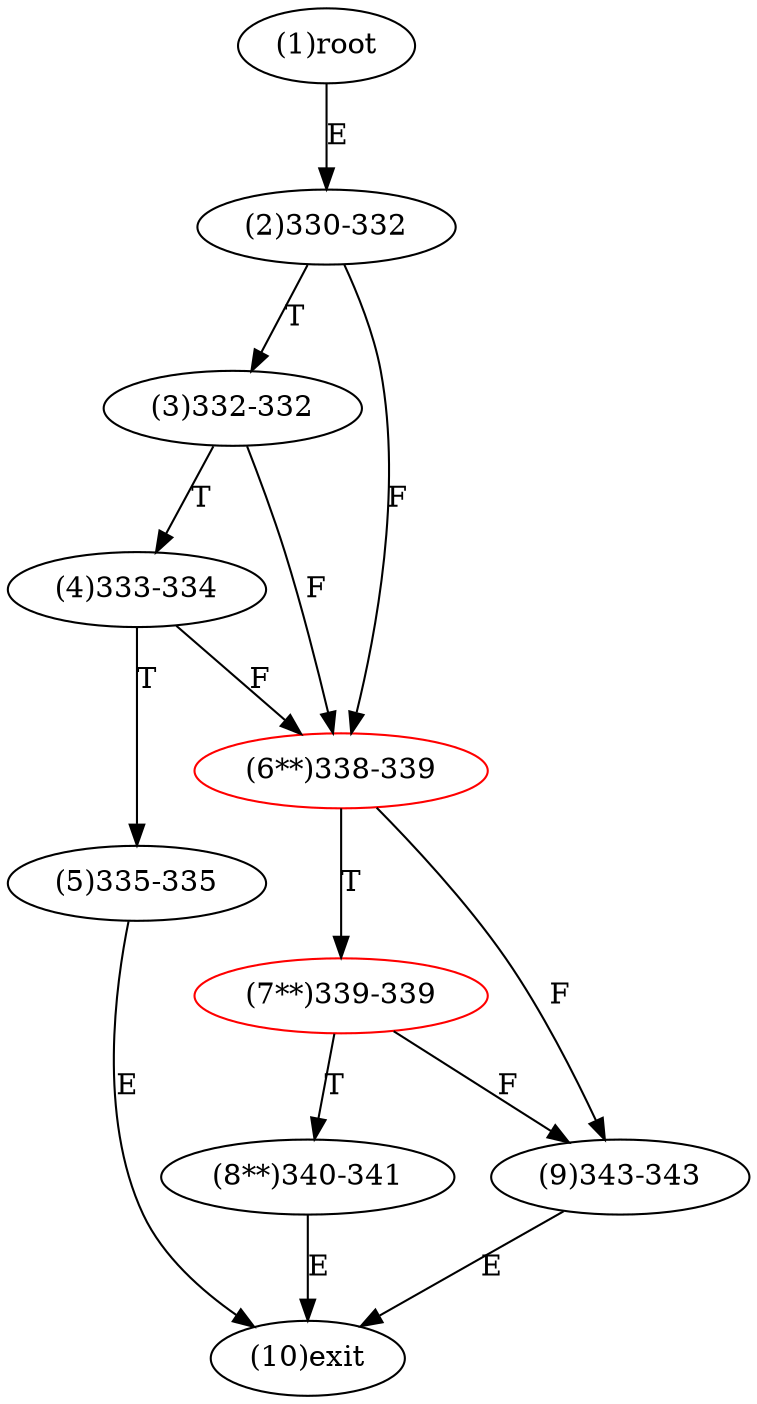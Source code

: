 digraph "" { 
1[ label="(1)root"];
2[ label="(2)330-332"];
3[ label="(3)332-332"];
4[ label="(4)333-334"];
5[ label="(5)335-335"];
6[ label="(6**)338-339",color=red];
7[ label="(7**)339-339",color=red];
8[ label="(8**)340-341"];
9[ label="(9)343-343"];
10[ label="(10)exit"];
1->2[ label="E"];
2->6[ label="F"];
2->3[ label="T"];
3->6[ label="F"];
3->4[ label="T"];
4->6[ label="F"];
4->5[ label="T"];
5->10[ label="E"];
6->9[ label="F"];
6->7[ label="T"];
7->9[ label="F"];
7->8[ label="T"];
8->10[ label="E"];
9->10[ label="E"];
}